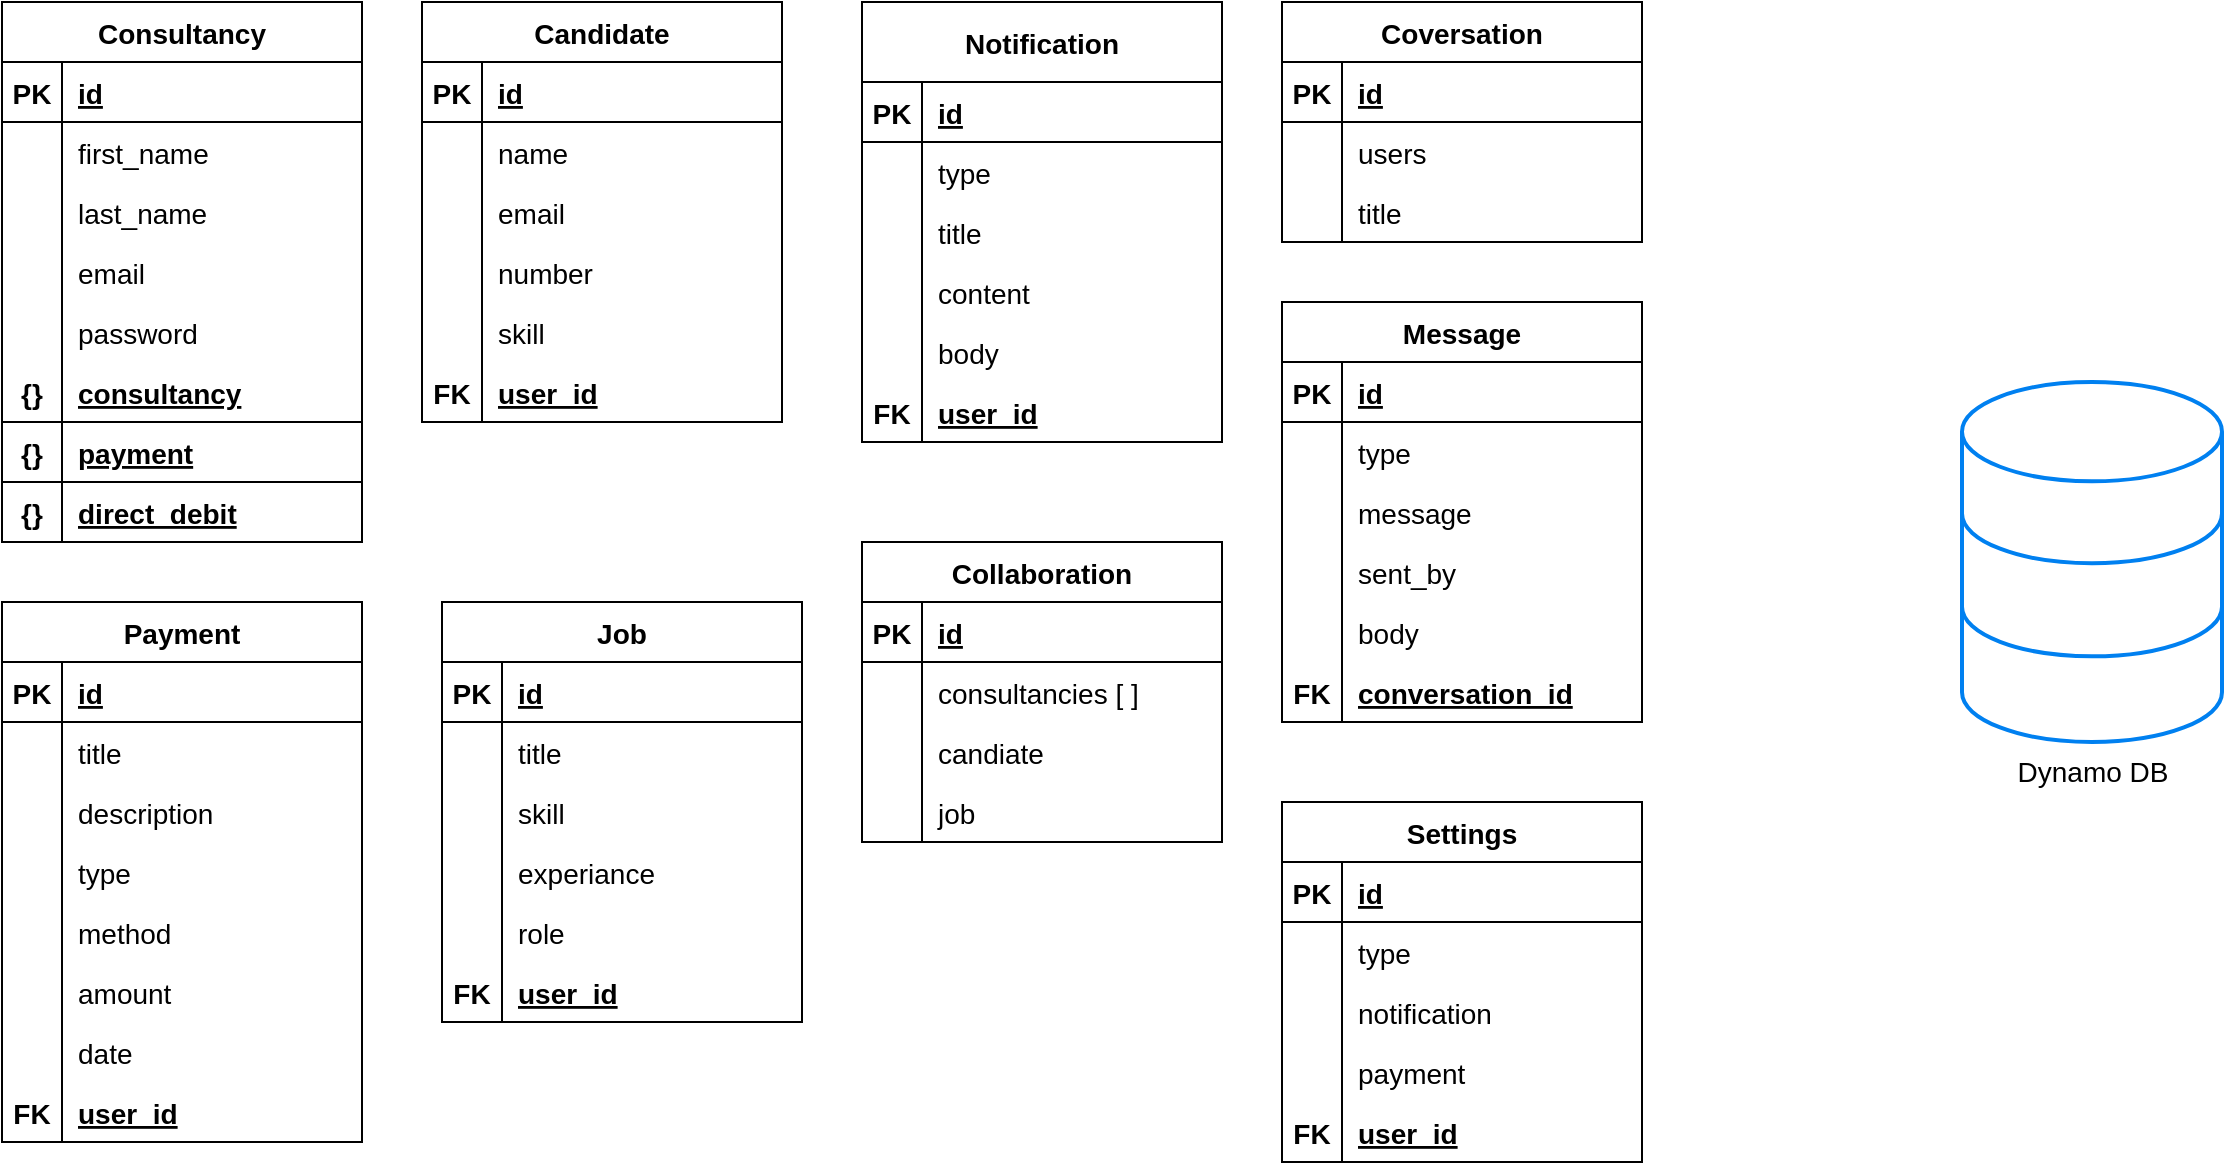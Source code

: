 <mxfile>
    <diagram id="juZi97c8AzQpADVh5e-6" name="Page-1">
        <mxGraphModel dx="1386" dy="654" grid="1" gridSize="10" guides="1" tooltips="1" connect="1" arrows="1" fold="1" page="1" pageScale="1" pageWidth="1200" pageHeight="1920" math="0" shadow="0">
            <root>
                <mxCell id="0"/>
                <mxCell id="1" parent="0"/>
                <mxCell id="ryU-99YC9Zd6muox5QEP-1" value="Consultancy" style="shape=table;startSize=30;container=1;collapsible=1;childLayout=tableLayout;fixedRows=1;rowLines=0;fontStyle=1;align=center;resizeLast=1;labelBackgroundColor=none;fontSize=14;" vertex="1" parent="1">
                    <mxGeometry x="20" y="40" width="180" height="270" as="geometry"/>
                </mxCell>
                <mxCell id="ryU-99YC9Zd6muox5QEP-2" value="" style="shape=tableRow;horizontal=0;startSize=0;swimlaneHead=0;swimlaneBody=0;fillColor=none;collapsible=0;dropTarget=0;points=[[0,0.5],[1,0.5]];portConstraint=eastwest;top=0;left=0;right=0;bottom=1;labelBackgroundColor=none;fontSize=14;" vertex="1" parent="ryU-99YC9Zd6muox5QEP-1">
                    <mxGeometry y="30" width="180" height="30" as="geometry"/>
                </mxCell>
                <mxCell id="ryU-99YC9Zd6muox5QEP-3" value="PK" style="shape=partialRectangle;connectable=0;fillColor=none;top=0;left=0;bottom=0;right=0;fontStyle=1;overflow=hidden;labelBackgroundColor=none;fontSize=14;" vertex="1" parent="ryU-99YC9Zd6muox5QEP-2">
                    <mxGeometry width="30" height="30" as="geometry">
                        <mxRectangle width="30" height="30" as="alternateBounds"/>
                    </mxGeometry>
                </mxCell>
                <mxCell id="ryU-99YC9Zd6muox5QEP-4" value="id" style="shape=partialRectangle;connectable=0;fillColor=none;top=0;left=0;bottom=0;right=0;align=left;spacingLeft=6;fontStyle=5;overflow=hidden;labelBackgroundColor=none;fontSize=14;" vertex="1" parent="ryU-99YC9Zd6muox5QEP-2">
                    <mxGeometry x="30" width="150" height="30" as="geometry">
                        <mxRectangle width="150" height="30" as="alternateBounds"/>
                    </mxGeometry>
                </mxCell>
                <mxCell id="ryU-99YC9Zd6muox5QEP-5" value="" style="shape=tableRow;horizontal=0;startSize=0;swimlaneHead=0;swimlaneBody=0;fillColor=none;collapsible=0;dropTarget=0;points=[[0,0.5],[1,0.5]];portConstraint=eastwest;top=0;left=0;right=0;bottom=0;labelBackgroundColor=none;fontSize=14;" vertex="1" parent="ryU-99YC9Zd6muox5QEP-1">
                    <mxGeometry y="60" width="180" height="30" as="geometry"/>
                </mxCell>
                <mxCell id="ryU-99YC9Zd6muox5QEP-6" value="" style="shape=partialRectangle;connectable=0;fillColor=none;top=0;left=0;bottom=0;right=0;editable=1;overflow=hidden;labelBackgroundColor=none;fontSize=14;" vertex="1" parent="ryU-99YC9Zd6muox5QEP-5">
                    <mxGeometry width="30" height="30" as="geometry">
                        <mxRectangle width="30" height="30" as="alternateBounds"/>
                    </mxGeometry>
                </mxCell>
                <mxCell id="ryU-99YC9Zd6muox5QEP-7" value="first_name" style="shape=partialRectangle;connectable=0;fillColor=none;top=0;left=0;bottom=0;right=0;align=left;spacingLeft=6;overflow=hidden;labelBackgroundColor=none;fontSize=14;" vertex="1" parent="ryU-99YC9Zd6muox5QEP-5">
                    <mxGeometry x="30" width="150" height="30" as="geometry">
                        <mxRectangle width="150" height="30" as="alternateBounds"/>
                    </mxGeometry>
                </mxCell>
                <mxCell id="ryU-99YC9Zd6muox5QEP-8" value="" style="shape=tableRow;horizontal=0;startSize=0;swimlaneHead=0;swimlaneBody=0;fillColor=none;collapsible=0;dropTarget=0;points=[[0,0.5],[1,0.5]];portConstraint=eastwest;top=0;left=0;right=0;bottom=0;labelBackgroundColor=none;fontSize=14;" vertex="1" parent="ryU-99YC9Zd6muox5QEP-1">
                    <mxGeometry y="90" width="180" height="30" as="geometry"/>
                </mxCell>
                <mxCell id="ryU-99YC9Zd6muox5QEP-9" value="" style="shape=partialRectangle;connectable=0;fillColor=none;top=0;left=0;bottom=0;right=0;editable=1;overflow=hidden;labelBackgroundColor=none;fontSize=14;" vertex="1" parent="ryU-99YC9Zd6muox5QEP-8">
                    <mxGeometry width="30" height="30" as="geometry">
                        <mxRectangle width="30" height="30" as="alternateBounds"/>
                    </mxGeometry>
                </mxCell>
                <mxCell id="ryU-99YC9Zd6muox5QEP-10" value="last_name" style="shape=partialRectangle;connectable=0;fillColor=none;top=0;left=0;bottom=0;right=0;align=left;spacingLeft=6;overflow=hidden;labelBackgroundColor=none;fontSize=14;" vertex="1" parent="ryU-99YC9Zd6muox5QEP-8">
                    <mxGeometry x="30" width="150" height="30" as="geometry">
                        <mxRectangle width="150" height="30" as="alternateBounds"/>
                    </mxGeometry>
                </mxCell>
                <mxCell id="ryU-99YC9Zd6muox5QEP-11" value="" style="shape=tableRow;horizontal=0;startSize=0;swimlaneHead=0;swimlaneBody=0;fillColor=none;collapsible=0;dropTarget=0;points=[[0,0.5],[1,0.5]];portConstraint=eastwest;top=0;left=0;right=0;bottom=0;labelBackgroundColor=none;fontSize=14;" vertex="1" parent="ryU-99YC9Zd6muox5QEP-1">
                    <mxGeometry y="120" width="180" height="30" as="geometry"/>
                </mxCell>
                <mxCell id="ryU-99YC9Zd6muox5QEP-12" value="" style="shape=partialRectangle;connectable=0;fillColor=none;top=0;left=0;bottom=0;right=0;editable=1;overflow=hidden;labelBackgroundColor=none;fontSize=14;" vertex="1" parent="ryU-99YC9Zd6muox5QEP-11">
                    <mxGeometry width="30" height="30" as="geometry">
                        <mxRectangle width="30" height="30" as="alternateBounds"/>
                    </mxGeometry>
                </mxCell>
                <mxCell id="ryU-99YC9Zd6muox5QEP-13" value="email" style="shape=partialRectangle;connectable=0;fillColor=none;top=0;left=0;bottom=0;right=0;align=left;spacingLeft=6;overflow=hidden;labelBackgroundColor=none;fontSize=14;" vertex="1" parent="ryU-99YC9Zd6muox5QEP-11">
                    <mxGeometry x="30" width="150" height="30" as="geometry">
                        <mxRectangle width="150" height="30" as="alternateBounds"/>
                    </mxGeometry>
                </mxCell>
                <mxCell id="ryU-99YC9Zd6muox5QEP-17" value="" style="shape=tableRow;horizontal=0;startSize=0;swimlaneHead=0;swimlaneBody=0;fillColor=none;collapsible=0;dropTarget=0;points=[[0,0.5],[1,0.5]];portConstraint=eastwest;top=0;left=0;right=0;bottom=0;labelBackgroundColor=none;fontSize=14;" vertex="1" parent="ryU-99YC9Zd6muox5QEP-1">
                    <mxGeometry y="150" width="180" height="30" as="geometry"/>
                </mxCell>
                <mxCell id="ryU-99YC9Zd6muox5QEP-18" value="" style="shape=partialRectangle;connectable=0;fillColor=none;top=0;left=0;bottom=0;right=0;editable=1;overflow=hidden;labelBackgroundColor=none;fontSize=14;" vertex="1" parent="ryU-99YC9Zd6muox5QEP-17">
                    <mxGeometry width="30" height="30" as="geometry">
                        <mxRectangle width="30" height="30" as="alternateBounds"/>
                    </mxGeometry>
                </mxCell>
                <mxCell id="ryU-99YC9Zd6muox5QEP-19" value="password" style="shape=partialRectangle;connectable=0;fillColor=none;top=0;left=0;bottom=0;right=0;align=left;spacingLeft=6;overflow=hidden;labelBackgroundColor=none;fontSize=14;" vertex="1" parent="ryU-99YC9Zd6muox5QEP-17">
                    <mxGeometry x="30" width="150" height="30" as="geometry">
                        <mxRectangle width="150" height="30" as="alternateBounds"/>
                    </mxGeometry>
                </mxCell>
                <mxCell id="ryU-99YC9Zd6muox5QEP-14" value="" style="shape=tableRow;horizontal=0;startSize=0;swimlaneHead=0;swimlaneBody=0;fillColor=none;collapsible=0;dropTarget=0;points=[[0,0.5],[1,0.5]];portConstraint=eastwest;top=0;left=0;right=0;bottom=1;labelBackgroundColor=none;fontSize=14;" vertex="1" parent="ryU-99YC9Zd6muox5QEP-1">
                    <mxGeometry y="180" width="180" height="30" as="geometry"/>
                </mxCell>
                <mxCell id="ryU-99YC9Zd6muox5QEP-15" value="{}" style="shape=partialRectangle;connectable=0;fillColor=none;top=0;left=0;bottom=0;right=0;fontStyle=1;overflow=hidden;labelBackgroundColor=none;fontSize=14;" vertex="1" parent="ryU-99YC9Zd6muox5QEP-14">
                    <mxGeometry width="30" height="30" as="geometry">
                        <mxRectangle width="30" height="30" as="alternateBounds"/>
                    </mxGeometry>
                </mxCell>
                <mxCell id="ryU-99YC9Zd6muox5QEP-16" value="consultancy" style="shape=partialRectangle;connectable=0;fillColor=none;top=0;left=0;bottom=0;right=0;align=left;spacingLeft=6;fontStyle=5;overflow=hidden;labelBackgroundColor=none;fontSize=14;" vertex="1" parent="ryU-99YC9Zd6muox5QEP-14">
                    <mxGeometry x="30" width="150" height="30" as="geometry">
                        <mxRectangle width="150" height="30" as="alternateBounds"/>
                    </mxGeometry>
                </mxCell>
                <mxCell id="ryU-99YC9Zd6muox5QEP-228" value="" style="shape=tableRow;horizontal=0;startSize=0;swimlaneHead=0;swimlaneBody=0;fillColor=none;collapsible=0;dropTarget=0;points=[[0,0.5],[1,0.5]];portConstraint=eastwest;top=0;left=0;right=0;bottom=1;labelBackgroundColor=none;fontSize=14;" vertex="1" parent="ryU-99YC9Zd6muox5QEP-1">
                    <mxGeometry y="210" width="180" height="30" as="geometry"/>
                </mxCell>
                <mxCell id="ryU-99YC9Zd6muox5QEP-229" value="{}" style="shape=partialRectangle;connectable=0;fillColor=none;top=0;left=0;bottom=0;right=0;fontStyle=1;overflow=hidden;labelBackgroundColor=none;fontSize=14;" vertex="1" parent="ryU-99YC9Zd6muox5QEP-228">
                    <mxGeometry width="30" height="30" as="geometry">
                        <mxRectangle width="30" height="30" as="alternateBounds"/>
                    </mxGeometry>
                </mxCell>
                <mxCell id="ryU-99YC9Zd6muox5QEP-230" value="payment" style="shape=partialRectangle;connectable=0;fillColor=none;top=0;left=0;bottom=0;right=0;align=left;spacingLeft=6;fontStyle=5;overflow=hidden;labelBackgroundColor=none;fontSize=14;" vertex="1" parent="ryU-99YC9Zd6muox5QEP-228">
                    <mxGeometry x="30" width="150" height="30" as="geometry">
                        <mxRectangle width="150" height="30" as="alternateBounds"/>
                    </mxGeometry>
                </mxCell>
                <mxCell id="ryU-99YC9Zd6muox5QEP-231" value="" style="shape=tableRow;horizontal=0;startSize=0;swimlaneHead=0;swimlaneBody=0;fillColor=none;collapsible=0;dropTarget=0;points=[[0,0.5],[1,0.5]];portConstraint=eastwest;top=0;left=0;right=0;bottom=1;labelBackgroundColor=none;fontSize=14;" vertex="1" parent="ryU-99YC9Zd6muox5QEP-1">
                    <mxGeometry y="240" width="180" height="30" as="geometry"/>
                </mxCell>
                <mxCell id="ryU-99YC9Zd6muox5QEP-232" value="{}" style="shape=partialRectangle;connectable=0;fillColor=none;top=0;left=0;bottom=0;right=0;fontStyle=1;overflow=hidden;labelBackgroundColor=none;fontSize=14;" vertex="1" parent="ryU-99YC9Zd6muox5QEP-231">
                    <mxGeometry width="30" height="30" as="geometry">
                        <mxRectangle width="30" height="30" as="alternateBounds"/>
                    </mxGeometry>
                </mxCell>
                <mxCell id="ryU-99YC9Zd6muox5QEP-233" value="direct_debit" style="shape=partialRectangle;connectable=0;fillColor=none;top=0;left=0;bottom=0;right=0;align=left;spacingLeft=6;fontStyle=5;overflow=hidden;labelBackgroundColor=none;fontSize=14;" vertex="1" parent="ryU-99YC9Zd6muox5QEP-231">
                    <mxGeometry x="30" width="150" height="30" as="geometry">
                        <mxRectangle width="150" height="30" as="alternateBounds"/>
                    </mxGeometry>
                </mxCell>
                <mxCell id="ryU-99YC9Zd6muox5QEP-20" value="Candidate" style="shape=table;startSize=30;container=1;collapsible=1;childLayout=tableLayout;fixedRows=1;rowLines=0;fontStyle=1;align=center;resizeLast=1;labelBackgroundColor=none;fontSize=14;" vertex="1" parent="1">
                    <mxGeometry x="230" y="40" width="180" height="210" as="geometry"/>
                </mxCell>
                <mxCell id="ryU-99YC9Zd6muox5QEP-21" value="" style="shape=tableRow;horizontal=0;startSize=0;swimlaneHead=0;swimlaneBody=0;fillColor=none;collapsible=0;dropTarget=0;points=[[0,0.5],[1,0.5]];portConstraint=eastwest;top=0;left=0;right=0;bottom=1;labelBackgroundColor=none;fontSize=14;" vertex="1" parent="ryU-99YC9Zd6muox5QEP-20">
                    <mxGeometry y="30" width="180" height="30" as="geometry"/>
                </mxCell>
                <mxCell id="ryU-99YC9Zd6muox5QEP-22" value="PK" style="shape=partialRectangle;connectable=0;fillColor=none;top=0;left=0;bottom=0;right=0;fontStyle=1;overflow=hidden;labelBackgroundColor=none;fontSize=14;" vertex="1" parent="ryU-99YC9Zd6muox5QEP-21">
                    <mxGeometry width="30" height="30" as="geometry">
                        <mxRectangle width="30" height="30" as="alternateBounds"/>
                    </mxGeometry>
                </mxCell>
                <mxCell id="ryU-99YC9Zd6muox5QEP-23" value="id" style="shape=partialRectangle;connectable=0;fillColor=none;top=0;left=0;bottom=0;right=0;align=left;spacingLeft=6;fontStyle=5;overflow=hidden;labelBackgroundColor=none;fontSize=14;" vertex="1" parent="ryU-99YC9Zd6muox5QEP-21">
                    <mxGeometry x="30" width="150" height="30" as="geometry">
                        <mxRectangle width="150" height="30" as="alternateBounds"/>
                    </mxGeometry>
                </mxCell>
                <mxCell id="ryU-99YC9Zd6muox5QEP-24" value="" style="shape=tableRow;horizontal=0;startSize=0;swimlaneHead=0;swimlaneBody=0;fillColor=none;collapsible=0;dropTarget=0;points=[[0,0.5],[1,0.5]];portConstraint=eastwest;top=0;left=0;right=0;bottom=0;labelBackgroundColor=none;fontSize=14;" vertex="1" parent="ryU-99YC9Zd6muox5QEP-20">
                    <mxGeometry y="60" width="180" height="30" as="geometry"/>
                </mxCell>
                <mxCell id="ryU-99YC9Zd6muox5QEP-25" value="" style="shape=partialRectangle;connectable=0;fillColor=none;top=0;left=0;bottom=0;right=0;editable=1;overflow=hidden;labelBackgroundColor=none;fontSize=14;" vertex="1" parent="ryU-99YC9Zd6muox5QEP-24">
                    <mxGeometry width="30" height="30" as="geometry">
                        <mxRectangle width="30" height="30" as="alternateBounds"/>
                    </mxGeometry>
                </mxCell>
                <mxCell id="ryU-99YC9Zd6muox5QEP-26" value="name" style="shape=partialRectangle;connectable=0;fillColor=none;top=0;left=0;bottom=0;right=0;align=left;spacingLeft=6;overflow=hidden;labelBackgroundColor=none;fontSize=14;" vertex="1" parent="ryU-99YC9Zd6muox5QEP-24">
                    <mxGeometry x="30" width="150" height="30" as="geometry">
                        <mxRectangle width="150" height="30" as="alternateBounds"/>
                    </mxGeometry>
                </mxCell>
                <mxCell id="ryU-99YC9Zd6muox5QEP-27" value="" style="shape=tableRow;horizontal=0;startSize=0;swimlaneHead=0;swimlaneBody=0;fillColor=none;collapsible=0;dropTarget=0;points=[[0,0.5],[1,0.5]];portConstraint=eastwest;top=0;left=0;right=0;bottom=0;labelBackgroundColor=none;fontSize=14;" vertex="1" parent="ryU-99YC9Zd6muox5QEP-20">
                    <mxGeometry y="90" width="180" height="30" as="geometry"/>
                </mxCell>
                <mxCell id="ryU-99YC9Zd6muox5QEP-28" value="" style="shape=partialRectangle;connectable=0;fillColor=none;top=0;left=0;bottom=0;right=0;editable=1;overflow=hidden;labelBackgroundColor=none;fontSize=14;" vertex="1" parent="ryU-99YC9Zd6muox5QEP-27">
                    <mxGeometry width="30" height="30" as="geometry">
                        <mxRectangle width="30" height="30" as="alternateBounds"/>
                    </mxGeometry>
                </mxCell>
                <mxCell id="ryU-99YC9Zd6muox5QEP-29" value="email" style="shape=partialRectangle;connectable=0;fillColor=none;top=0;left=0;bottom=0;right=0;align=left;spacingLeft=6;overflow=hidden;labelBackgroundColor=none;fontSize=14;" vertex="1" parent="ryU-99YC9Zd6muox5QEP-27">
                    <mxGeometry x="30" width="150" height="30" as="geometry">
                        <mxRectangle width="150" height="30" as="alternateBounds"/>
                    </mxGeometry>
                </mxCell>
                <mxCell id="ryU-99YC9Zd6muox5QEP-30" value="" style="shape=tableRow;horizontal=0;startSize=0;swimlaneHead=0;swimlaneBody=0;fillColor=none;collapsible=0;dropTarget=0;points=[[0,0.5],[1,0.5]];portConstraint=eastwest;top=0;left=0;right=0;bottom=0;labelBackgroundColor=none;fontSize=14;" vertex="1" parent="ryU-99YC9Zd6muox5QEP-20">
                    <mxGeometry y="120" width="180" height="30" as="geometry"/>
                </mxCell>
                <mxCell id="ryU-99YC9Zd6muox5QEP-31" value="" style="shape=partialRectangle;connectable=0;fillColor=none;top=0;left=0;bottom=0;right=0;editable=1;overflow=hidden;labelBackgroundColor=none;fontSize=14;" vertex="1" parent="ryU-99YC9Zd6muox5QEP-30">
                    <mxGeometry width="30" height="30" as="geometry">
                        <mxRectangle width="30" height="30" as="alternateBounds"/>
                    </mxGeometry>
                </mxCell>
                <mxCell id="ryU-99YC9Zd6muox5QEP-32" value="number" style="shape=partialRectangle;connectable=0;fillColor=none;top=0;left=0;bottom=0;right=0;align=left;spacingLeft=6;overflow=hidden;labelBackgroundColor=none;fontSize=14;" vertex="1" parent="ryU-99YC9Zd6muox5QEP-30">
                    <mxGeometry x="30" width="150" height="30" as="geometry">
                        <mxRectangle width="150" height="30" as="alternateBounds"/>
                    </mxGeometry>
                </mxCell>
                <mxCell id="ryU-99YC9Zd6muox5QEP-33" value="" style="shape=tableRow;horizontal=0;startSize=0;swimlaneHead=0;swimlaneBody=0;fillColor=none;collapsible=0;dropTarget=0;points=[[0,0.5],[1,0.5]];portConstraint=eastwest;top=0;left=0;right=0;bottom=0;labelBackgroundColor=none;fontSize=14;" vertex="1" parent="ryU-99YC9Zd6muox5QEP-20">
                    <mxGeometry y="150" width="180" height="30" as="geometry"/>
                </mxCell>
                <mxCell id="ryU-99YC9Zd6muox5QEP-34" value="" style="shape=partialRectangle;connectable=0;fillColor=none;top=0;left=0;bottom=0;right=0;editable=1;overflow=hidden;labelBackgroundColor=none;fontSize=14;" vertex="1" parent="ryU-99YC9Zd6muox5QEP-33">
                    <mxGeometry width="30" height="30" as="geometry">
                        <mxRectangle width="30" height="30" as="alternateBounds"/>
                    </mxGeometry>
                </mxCell>
                <mxCell id="ryU-99YC9Zd6muox5QEP-35" value="skill" style="shape=partialRectangle;connectable=0;fillColor=none;top=0;left=0;bottom=0;right=0;align=left;spacingLeft=6;overflow=hidden;labelBackgroundColor=none;fontSize=14;" vertex="1" parent="ryU-99YC9Zd6muox5QEP-33">
                    <mxGeometry x="30" width="150" height="30" as="geometry">
                        <mxRectangle width="150" height="30" as="alternateBounds"/>
                    </mxGeometry>
                </mxCell>
                <mxCell id="ryU-99YC9Zd6muox5QEP-96" value="" style="shape=tableRow;horizontal=0;startSize=0;swimlaneHead=0;swimlaneBody=0;fillColor=none;collapsible=0;dropTarget=0;points=[[0,0.5],[1,0.5]];portConstraint=eastwest;top=0;left=0;right=0;bottom=1;labelBackgroundColor=none;fontSize=14;" vertex="1" parent="ryU-99YC9Zd6muox5QEP-20">
                    <mxGeometry y="180" width="180" height="30" as="geometry"/>
                </mxCell>
                <mxCell id="ryU-99YC9Zd6muox5QEP-97" value="FK" style="shape=partialRectangle;connectable=0;fillColor=none;top=0;left=0;bottom=0;right=0;fontStyle=1;overflow=hidden;labelBackgroundColor=none;fontSize=14;" vertex="1" parent="ryU-99YC9Zd6muox5QEP-96">
                    <mxGeometry width="30" height="30" as="geometry">
                        <mxRectangle width="30" height="30" as="alternateBounds"/>
                    </mxGeometry>
                </mxCell>
                <mxCell id="ryU-99YC9Zd6muox5QEP-98" value="user_id" style="shape=partialRectangle;connectable=0;fillColor=none;top=0;left=0;bottom=0;right=0;align=left;spacingLeft=6;fontStyle=5;overflow=hidden;labelBackgroundColor=none;fontSize=14;" vertex="1" parent="ryU-99YC9Zd6muox5QEP-96">
                    <mxGeometry x="30" width="150" height="30" as="geometry">
                        <mxRectangle width="150" height="30" as="alternateBounds"/>
                    </mxGeometry>
                </mxCell>
                <mxCell id="ryU-99YC9Zd6muox5QEP-99" value="Job" style="shape=table;startSize=30;container=1;collapsible=1;childLayout=tableLayout;fixedRows=1;rowLines=0;fontStyle=1;align=center;resizeLast=1;labelBackgroundColor=none;fontSize=14;" vertex="1" parent="1">
                    <mxGeometry x="240" y="340" width="180" height="210" as="geometry"/>
                </mxCell>
                <mxCell id="ryU-99YC9Zd6muox5QEP-100" value="" style="shape=tableRow;horizontal=0;startSize=0;swimlaneHead=0;swimlaneBody=0;fillColor=none;collapsible=0;dropTarget=0;points=[[0,0.5],[1,0.5]];portConstraint=eastwest;top=0;left=0;right=0;bottom=1;labelBackgroundColor=none;fontSize=14;" vertex="1" parent="ryU-99YC9Zd6muox5QEP-99">
                    <mxGeometry y="30" width="180" height="30" as="geometry"/>
                </mxCell>
                <mxCell id="ryU-99YC9Zd6muox5QEP-101" value="PK" style="shape=partialRectangle;connectable=0;fillColor=none;top=0;left=0;bottom=0;right=0;fontStyle=1;overflow=hidden;labelBackgroundColor=none;fontSize=14;" vertex="1" parent="ryU-99YC9Zd6muox5QEP-100">
                    <mxGeometry width="30" height="30" as="geometry">
                        <mxRectangle width="30" height="30" as="alternateBounds"/>
                    </mxGeometry>
                </mxCell>
                <mxCell id="ryU-99YC9Zd6muox5QEP-102" value="id" style="shape=partialRectangle;connectable=0;fillColor=none;top=0;left=0;bottom=0;right=0;align=left;spacingLeft=6;fontStyle=5;overflow=hidden;labelBackgroundColor=none;fontSize=14;" vertex="1" parent="ryU-99YC9Zd6muox5QEP-100">
                    <mxGeometry x="30" width="150" height="30" as="geometry">
                        <mxRectangle width="150" height="30" as="alternateBounds"/>
                    </mxGeometry>
                </mxCell>
                <mxCell id="ryU-99YC9Zd6muox5QEP-103" value="" style="shape=tableRow;horizontal=0;startSize=0;swimlaneHead=0;swimlaneBody=0;fillColor=none;collapsible=0;dropTarget=0;points=[[0,0.5],[1,0.5]];portConstraint=eastwest;top=0;left=0;right=0;bottom=0;labelBackgroundColor=none;fontSize=14;" vertex="1" parent="ryU-99YC9Zd6muox5QEP-99">
                    <mxGeometry y="60" width="180" height="30" as="geometry"/>
                </mxCell>
                <mxCell id="ryU-99YC9Zd6muox5QEP-104" value="" style="shape=partialRectangle;connectable=0;fillColor=none;top=0;left=0;bottom=0;right=0;editable=1;overflow=hidden;labelBackgroundColor=none;fontSize=14;" vertex="1" parent="ryU-99YC9Zd6muox5QEP-103">
                    <mxGeometry width="30" height="30" as="geometry">
                        <mxRectangle width="30" height="30" as="alternateBounds"/>
                    </mxGeometry>
                </mxCell>
                <mxCell id="ryU-99YC9Zd6muox5QEP-105" value="title" style="shape=partialRectangle;connectable=0;fillColor=none;top=0;left=0;bottom=0;right=0;align=left;spacingLeft=6;overflow=hidden;labelBackgroundColor=none;fontSize=14;" vertex="1" parent="ryU-99YC9Zd6muox5QEP-103">
                    <mxGeometry x="30" width="150" height="30" as="geometry">
                        <mxRectangle width="150" height="30" as="alternateBounds"/>
                    </mxGeometry>
                </mxCell>
                <mxCell id="ryU-99YC9Zd6muox5QEP-106" value="" style="shape=tableRow;horizontal=0;startSize=0;swimlaneHead=0;swimlaneBody=0;fillColor=none;collapsible=0;dropTarget=0;points=[[0,0.5],[1,0.5]];portConstraint=eastwest;top=0;left=0;right=0;bottom=0;labelBackgroundColor=none;fontSize=14;" vertex="1" parent="ryU-99YC9Zd6muox5QEP-99">
                    <mxGeometry y="90" width="180" height="30" as="geometry"/>
                </mxCell>
                <mxCell id="ryU-99YC9Zd6muox5QEP-107" value="" style="shape=partialRectangle;connectable=0;fillColor=none;top=0;left=0;bottom=0;right=0;editable=1;overflow=hidden;labelBackgroundColor=none;fontSize=14;" vertex="1" parent="ryU-99YC9Zd6muox5QEP-106">
                    <mxGeometry width="30" height="30" as="geometry">
                        <mxRectangle width="30" height="30" as="alternateBounds"/>
                    </mxGeometry>
                </mxCell>
                <mxCell id="ryU-99YC9Zd6muox5QEP-108" value="skill" style="shape=partialRectangle;connectable=0;fillColor=none;top=0;left=0;bottom=0;right=0;align=left;spacingLeft=6;overflow=hidden;labelBackgroundColor=none;fontSize=14;" vertex="1" parent="ryU-99YC9Zd6muox5QEP-106">
                    <mxGeometry x="30" width="150" height="30" as="geometry">
                        <mxRectangle width="150" height="30" as="alternateBounds"/>
                    </mxGeometry>
                </mxCell>
                <mxCell id="ryU-99YC9Zd6muox5QEP-109" value="" style="shape=tableRow;horizontal=0;startSize=0;swimlaneHead=0;swimlaneBody=0;fillColor=none;collapsible=0;dropTarget=0;points=[[0,0.5],[1,0.5]];portConstraint=eastwest;top=0;left=0;right=0;bottom=0;labelBackgroundColor=none;fontSize=14;" vertex="1" parent="ryU-99YC9Zd6muox5QEP-99">
                    <mxGeometry y="120" width="180" height="30" as="geometry"/>
                </mxCell>
                <mxCell id="ryU-99YC9Zd6muox5QEP-110" value="" style="shape=partialRectangle;connectable=0;fillColor=none;top=0;left=0;bottom=0;right=0;editable=1;overflow=hidden;labelBackgroundColor=none;fontSize=14;" vertex="1" parent="ryU-99YC9Zd6muox5QEP-109">
                    <mxGeometry width="30" height="30" as="geometry">
                        <mxRectangle width="30" height="30" as="alternateBounds"/>
                    </mxGeometry>
                </mxCell>
                <mxCell id="ryU-99YC9Zd6muox5QEP-111" value="experiance" style="shape=partialRectangle;connectable=0;fillColor=none;top=0;left=0;bottom=0;right=0;align=left;spacingLeft=6;overflow=hidden;labelBackgroundColor=none;fontSize=14;" vertex="1" parent="ryU-99YC9Zd6muox5QEP-109">
                    <mxGeometry x="30" width="150" height="30" as="geometry">
                        <mxRectangle width="150" height="30" as="alternateBounds"/>
                    </mxGeometry>
                </mxCell>
                <mxCell id="ryU-99YC9Zd6muox5QEP-112" value="" style="shape=tableRow;horizontal=0;startSize=0;swimlaneHead=0;swimlaneBody=0;fillColor=none;collapsible=0;dropTarget=0;points=[[0,0.5],[1,0.5]];portConstraint=eastwest;top=0;left=0;right=0;bottom=0;labelBackgroundColor=none;fontSize=14;" vertex="1" parent="ryU-99YC9Zd6muox5QEP-99">
                    <mxGeometry y="150" width="180" height="30" as="geometry"/>
                </mxCell>
                <mxCell id="ryU-99YC9Zd6muox5QEP-113" value="" style="shape=partialRectangle;connectable=0;fillColor=none;top=0;left=0;bottom=0;right=0;editable=1;overflow=hidden;labelBackgroundColor=none;fontSize=14;" vertex="1" parent="ryU-99YC9Zd6muox5QEP-112">
                    <mxGeometry width="30" height="30" as="geometry">
                        <mxRectangle width="30" height="30" as="alternateBounds"/>
                    </mxGeometry>
                </mxCell>
                <mxCell id="ryU-99YC9Zd6muox5QEP-114" value="role" style="shape=partialRectangle;connectable=0;fillColor=none;top=0;left=0;bottom=0;right=0;align=left;spacingLeft=6;overflow=hidden;labelBackgroundColor=none;fontSize=14;" vertex="1" parent="ryU-99YC9Zd6muox5QEP-112">
                    <mxGeometry x="30" width="150" height="30" as="geometry">
                        <mxRectangle width="150" height="30" as="alternateBounds"/>
                    </mxGeometry>
                </mxCell>
                <mxCell id="ryU-99YC9Zd6muox5QEP-115" value="" style="shape=tableRow;horizontal=0;startSize=0;swimlaneHead=0;swimlaneBody=0;fillColor=none;collapsible=0;dropTarget=0;points=[[0,0.5],[1,0.5]];portConstraint=eastwest;top=0;left=0;right=0;bottom=1;labelBackgroundColor=none;fontSize=14;" vertex="1" parent="ryU-99YC9Zd6muox5QEP-99">
                    <mxGeometry y="180" width="180" height="30" as="geometry"/>
                </mxCell>
                <mxCell id="ryU-99YC9Zd6muox5QEP-116" value="FK" style="shape=partialRectangle;connectable=0;fillColor=none;top=0;left=0;bottom=0;right=0;fontStyle=1;overflow=hidden;labelBackgroundColor=none;fontSize=14;" vertex="1" parent="ryU-99YC9Zd6muox5QEP-115">
                    <mxGeometry width="30" height="30" as="geometry">
                        <mxRectangle width="30" height="30" as="alternateBounds"/>
                    </mxGeometry>
                </mxCell>
                <mxCell id="ryU-99YC9Zd6muox5QEP-117" value="user_id" style="shape=partialRectangle;connectable=0;fillColor=none;top=0;left=0;bottom=0;right=0;align=left;spacingLeft=6;fontStyle=5;overflow=hidden;labelBackgroundColor=none;fontSize=14;" vertex="1" parent="ryU-99YC9Zd6muox5QEP-115">
                    <mxGeometry x="30" width="150" height="30" as="geometry">
                        <mxRectangle width="150" height="30" as="alternateBounds"/>
                    </mxGeometry>
                </mxCell>
                <mxCell id="ryU-99YC9Zd6muox5QEP-118" value="Message" style="shape=table;startSize=30;container=1;collapsible=1;childLayout=tableLayout;fixedRows=1;rowLines=0;fontStyle=1;align=center;resizeLast=1;labelBackgroundColor=none;fontSize=14;" vertex="1" parent="1">
                    <mxGeometry x="660" y="190" width="180" height="210" as="geometry"/>
                </mxCell>
                <mxCell id="ryU-99YC9Zd6muox5QEP-119" value="" style="shape=tableRow;horizontal=0;startSize=0;swimlaneHead=0;swimlaneBody=0;fillColor=none;collapsible=0;dropTarget=0;points=[[0,0.5],[1,0.5]];portConstraint=eastwest;top=0;left=0;right=0;bottom=1;labelBackgroundColor=none;fontSize=14;" vertex="1" parent="ryU-99YC9Zd6muox5QEP-118">
                    <mxGeometry y="30" width="180" height="30" as="geometry"/>
                </mxCell>
                <mxCell id="ryU-99YC9Zd6muox5QEP-120" value="PK" style="shape=partialRectangle;connectable=0;fillColor=none;top=0;left=0;bottom=0;right=0;fontStyle=1;overflow=hidden;labelBackgroundColor=none;fontSize=14;" vertex="1" parent="ryU-99YC9Zd6muox5QEP-119">
                    <mxGeometry width="30" height="30" as="geometry">
                        <mxRectangle width="30" height="30" as="alternateBounds"/>
                    </mxGeometry>
                </mxCell>
                <mxCell id="ryU-99YC9Zd6muox5QEP-121" value="id" style="shape=partialRectangle;connectable=0;fillColor=none;top=0;left=0;bottom=0;right=0;align=left;spacingLeft=6;fontStyle=5;overflow=hidden;labelBackgroundColor=none;fontSize=14;" vertex="1" parent="ryU-99YC9Zd6muox5QEP-119">
                    <mxGeometry x="30" width="150" height="30" as="geometry">
                        <mxRectangle width="150" height="30" as="alternateBounds"/>
                    </mxGeometry>
                </mxCell>
                <mxCell id="ryU-99YC9Zd6muox5QEP-122" value="" style="shape=tableRow;horizontal=0;startSize=0;swimlaneHead=0;swimlaneBody=0;fillColor=none;collapsible=0;dropTarget=0;points=[[0,0.5],[1,0.5]];portConstraint=eastwest;top=0;left=0;right=0;bottom=0;labelBackgroundColor=none;fontSize=14;" vertex="1" parent="ryU-99YC9Zd6muox5QEP-118">
                    <mxGeometry y="60" width="180" height="30" as="geometry"/>
                </mxCell>
                <mxCell id="ryU-99YC9Zd6muox5QEP-123" value="" style="shape=partialRectangle;connectable=0;fillColor=none;top=0;left=0;bottom=0;right=0;editable=1;overflow=hidden;labelBackgroundColor=none;fontSize=14;" vertex="1" parent="ryU-99YC9Zd6muox5QEP-122">
                    <mxGeometry width="30" height="30" as="geometry">
                        <mxRectangle width="30" height="30" as="alternateBounds"/>
                    </mxGeometry>
                </mxCell>
                <mxCell id="ryU-99YC9Zd6muox5QEP-124" value="type" style="shape=partialRectangle;connectable=0;fillColor=none;top=0;left=0;bottom=0;right=0;align=left;spacingLeft=6;overflow=hidden;labelBackgroundColor=none;fontSize=14;" vertex="1" parent="ryU-99YC9Zd6muox5QEP-122">
                    <mxGeometry x="30" width="150" height="30" as="geometry">
                        <mxRectangle width="150" height="30" as="alternateBounds"/>
                    </mxGeometry>
                </mxCell>
                <mxCell id="ryU-99YC9Zd6muox5QEP-125" value="" style="shape=tableRow;horizontal=0;startSize=0;swimlaneHead=0;swimlaneBody=0;fillColor=none;collapsible=0;dropTarget=0;points=[[0,0.5],[1,0.5]];portConstraint=eastwest;top=0;left=0;right=0;bottom=0;labelBackgroundColor=none;fontSize=14;" vertex="1" parent="ryU-99YC9Zd6muox5QEP-118">
                    <mxGeometry y="90" width="180" height="30" as="geometry"/>
                </mxCell>
                <mxCell id="ryU-99YC9Zd6muox5QEP-126" value="" style="shape=partialRectangle;connectable=0;fillColor=none;top=0;left=0;bottom=0;right=0;editable=1;overflow=hidden;labelBackgroundColor=none;fontSize=14;" vertex="1" parent="ryU-99YC9Zd6muox5QEP-125">
                    <mxGeometry width="30" height="30" as="geometry">
                        <mxRectangle width="30" height="30" as="alternateBounds"/>
                    </mxGeometry>
                </mxCell>
                <mxCell id="ryU-99YC9Zd6muox5QEP-127" value="message" style="shape=partialRectangle;connectable=0;fillColor=none;top=0;left=0;bottom=0;right=0;align=left;spacingLeft=6;overflow=hidden;labelBackgroundColor=none;fontSize=14;" vertex="1" parent="ryU-99YC9Zd6muox5QEP-125">
                    <mxGeometry x="30" width="150" height="30" as="geometry">
                        <mxRectangle width="150" height="30" as="alternateBounds"/>
                    </mxGeometry>
                </mxCell>
                <mxCell id="ryU-99YC9Zd6muox5QEP-175" value="" style="shape=tableRow;horizontal=0;startSize=0;swimlaneHead=0;swimlaneBody=0;fillColor=none;collapsible=0;dropTarget=0;points=[[0,0.5],[1,0.5]];portConstraint=eastwest;top=0;left=0;right=0;bottom=0;labelBackgroundColor=none;fontSize=14;" vertex="1" parent="ryU-99YC9Zd6muox5QEP-118">
                    <mxGeometry y="120" width="180" height="30" as="geometry"/>
                </mxCell>
                <mxCell id="ryU-99YC9Zd6muox5QEP-176" value="" style="shape=partialRectangle;connectable=0;fillColor=none;top=0;left=0;bottom=0;right=0;editable=1;overflow=hidden;labelBackgroundColor=none;fontSize=14;" vertex="1" parent="ryU-99YC9Zd6muox5QEP-175">
                    <mxGeometry width="30" height="30" as="geometry">
                        <mxRectangle width="30" height="30" as="alternateBounds"/>
                    </mxGeometry>
                </mxCell>
                <mxCell id="ryU-99YC9Zd6muox5QEP-177" value="sent_by" style="shape=partialRectangle;connectable=0;fillColor=none;top=0;left=0;bottom=0;right=0;align=left;spacingLeft=6;overflow=hidden;labelBackgroundColor=none;fontSize=14;" vertex="1" parent="ryU-99YC9Zd6muox5QEP-175">
                    <mxGeometry x="30" width="150" height="30" as="geometry">
                        <mxRectangle width="150" height="30" as="alternateBounds"/>
                    </mxGeometry>
                </mxCell>
                <mxCell id="ryU-99YC9Zd6muox5QEP-131" value="" style="shape=tableRow;horizontal=0;startSize=0;swimlaneHead=0;swimlaneBody=0;fillColor=none;collapsible=0;dropTarget=0;points=[[0,0.5],[1,0.5]];portConstraint=eastwest;top=0;left=0;right=0;bottom=0;labelBackgroundColor=none;fontSize=14;" vertex="1" parent="ryU-99YC9Zd6muox5QEP-118">
                    <mxGeometry y="150" width="180" height="30" as="geometry"/>
                </mxCell>
                <mxCell id="ryU-99YC9Zd6muox5QEP-132" value="" style="shape=partialRectangle;connectable=0;fillColor=none;top=0;left=0;bottom=0;right=0;editable=1;overflow=hidden;labelBackgroundColor=none;fontSize=14;" vertex="1" parent="ryU-99YC9Zd6muox5QEP-131">
                    <mxGeometry width="30" height="30" as="geometry">
                        <mxRectangle width="30" height="30" as="alternateBounds"/>
                    </mxGeometry>
                </mxCell>
                <mxCell id="ryU-99YC9Zd6muox5QEP-133" value="body" style="shape=partialRectangle;connectable=0;fillColor=none;top=0;left=0;bottom=0;right=0;align=left;spacingLeft=6;overflow=hidden;labelBackgroundColor=none;fontSize=14;" vertex="1" parent="ryU-99YC9Zd6muox5QEP-131">
                    <mxGeometry x="30" width="150" height="30" as="geometry">
                        <mxRectangle width="150" height="30" as="alternateBounds"/>
                    </mxGeometry>
                </mxCell>
                <mxCell id="ryU-99YC9Zd6muox5QEP-134" value="" style="shape=tableRow;horizontal=0;startSize=0;swimlaneHead=0;swimlaneBody=0;fillColor=none;collapsible=0;dropTarget=0;points=[[0,0.5],[1,0.5]];portConstraint=eastwest;top=0;left=0;right=0;bottom=1;labelBackgroundColor=none;fontSize=14;" vertex="1" parent="ryU-99YC9Zd6muox5QEP-118">
                    <mxGeometry y="180" width="180" height="30" as="geometry"/>
                </mxCell>
                <mxCell id="ryU-99YC9Zd6muox5QEP-135" value="FK" style="shape=partialRectangle;connectable=0;fillColor=none;top=0;left=0;bottom=0;right=0;fontStyle=1;overflow=hidden;labelBackgroundColor=none;fontSize=14;" vertex="1" parent="ryU-99YC9Zd6muox5QEP-134">
                    <mxGeometry width="30" height="30" as="geometry">
                        <mxRectangle width="30" height="30" as="alternateBounds"/>
                    </mxGeometry>
                </mxCell>
                <mxCell id="ryU-99YC9Zd6muox5QEP-136" value="conversation_id" style="shape=partialRectangle;connectable=0;fillColor=none;top=0;left=0;bottom=0;right=0;align=left;spacingLeft=6;fontStyle=5;overflow=hidden;labelBackgroundColor=none;fontSize=14;" vertex="1" parent="ryU-99YC9Zd6muox5QEP-134">
                    <mxGeometry x="30" width="150" height="30" as="geometry">
                        <mxRectangle width="150" height="30" as="alternateBounds"/>
                    </mxGeometry>
                </mxCell>
                <mxCell id="ryU-99YC9Zd6muox5QEP-137" value="Notification" style="shape=table;startSize=40;container=1;collapsible=1;childLayout=tableLayout;fixedRows=1;rowLines=0;fontStyle=1;align=center;resizeLast=1;labelBackgroundColor=none;fontSize=14;" vertex="1" parent="1">
                    <mxGeometry x="450" y="40" width="180" height="220" as="geometry"/>
                </mxCell>
                <mxCell id="ryU-99YC9Zd6muox5QEP-138" value="" style="shape=tableRow;horizontal=0;startSize=0;swimlaneHead=0;swimlaneBody=0;fillColor=none;collapsible=0;dropTarget=0;points=[[0,0.5],[1,0.5]];portConstraint=eastwest;top=0;left=0;right=0;bottom=1;labelBackgroundColor=none;fontSize=14;" vertex="1" parent="ryU-99YC9Zd6muox5QEP-137">
                    <mxGeometry y="40" width="180" height="30" as="geometry"/>
                </mxCell>
                <mxCell id="ryU-99YC9Zd6muox5QEP-139" value="PK" style="shape=partialRectangle;connectable=0;fillColor=none;top=0;left=0;bottom=0;right=0;fontStyle=1;overflow=hidden;labelBackgroundColor=none;fontSize=14;" vertex="1" parent="ryU-99YC9Zd6muox5QEP-138">
                    <mxGeometry width="30" height="30" as="geometry">
                        <mxRectangle width="30" height="30" as="alternateBounds"/>
                    </mxGeometry>
                </mxCell>
                <mxCell id="ryU-99YC9Zd6muox5QEP-140" value="id" style="shape=partialRectangle;connectable=0;fillColor=none;top=0;left=0;bottom=0;right=0;align=left;spacingLeft=6;fontStyle=5;overflow=hidden;labelBackgroundColor=none;fontSize=14;" vertex="1" parent="ryU-99YC9Zd6muox5QEP-138">
                    <mxGeometry x="30" width="150" height="30" as="geometry">
                        <mxRectangle width="150" height="30" as="alternateBounds"/>
                    </mxGeometry>
                </mxCell>
                <mxCell id="ryU-99YC9Zd6muox5QEP-141" value="" style="shape=tableRow;horizontal=0;startSize=0;swimlaneHead=0;swimlaneBody=0;fillColor=none;collapsible=0;dropTarget=0;points=[[0,0.5],[1,0.5]];portConstraint=eastwest;top=0;left=0;right=0;bottom=0;labelBackgroundColor=none;fontSize=14;" vertex="1" parent="ryU-99YC9Zd6muox5QEP-137">
                    <mxGeometry y="70" width="180" height="30" as="geometry"/>
                </mxCell>
                <mxCell id="ryU-99YC9Zd6muox5QEP-142" value="" style="shape=partialRectangle;connectable=0;fillColor=none;top=0;left=0;bottom=0;right=0;editable=1;overflow=hidden;labelBackgroundColor=none;fontSize=14;" vertex="1" parent="ryU-99YC9Zd6muox5QEP-141">
                    <mxGeometry width="30" height="30" as="geometry">
                        <mxRectangle width="30" height="30" as="alternateBounds"/>
                    </mxGeometry>
                </mxCell>
                <mxCell id="ryU-99YC9Zd6muox5QEP-143" value="type" style="shape=partialRectangle;connectable=0;fillColor=none;top=0;left=0;bottom=0;right=0;align=left;spacingLeft=6;overflow=hidden;labelBackgroundColor=none;fontSize=14;" vertex="1" parent="ryU-99YC9Zd6muox5QEP-141">
                    <mxGeometry x="30" width="150" height="30" as="geometry">
                        <mxRectangle width="150" height="30" as="alternateBounds"/>
                    </mxGeometry>
                </mxCell>
                <mxCell id="ryU-99YC9Zd6muox5QEP-144" value="" style="shape=tableRow;horizontal=0;startSize=0;swimlaneHead=0;swimlaneBody=0;fillColor=none;collapsible=0;dropTarget=0;points=[[0,0.5],[1,0.5]];portConstraint=eastwest;top=0;left=0;right=0;bottom=0;labelBackgroundColor=none;fontSize=14;" vertex="1" parent="ryU-99YC9Zd6muox5QEP-137">
                    <mxGeometry y="100" width="180" height="30" as="geometry"/>
                </mxCell>
                <mxCell id="ryU-99YC9Zd6muox5QEP-145" value="" style="shape=partialRectangle;connectable=0;fillColor=none;top=0;left=0;bottom=0;right=0;editable=1;overflow=hidden;labelBackgroundColor=none;fontSize=14;" vertex="1" parent="ryU-99YC9Zd6muox5QEP-144">
                    <mxGeometry width="30" height="30" as="geometry">
                        <mxRectangle width="30" height="30" as="alternateBounds"/>
                    </mxGeometry>
                </mxCell>
                <mxCell id="ryU-99YC9Zd6muox5QEP-146" value="title" style="shape=partialRectangle;connectable=0;fillColor=none;top=0;left=0;bottom=0;right=0;align=left;spacingLeft=6;overflow=hidden;labelBackgroundColor=none;fontSize=14;" vertex="1" parent="ryU-99YC9Zd6muox5QEP-144">
                    <mxGeometry x="30" width="150" height="30" as="geometry">
                        <mxRectangle width="150" height="30" as="alternateBounds"/>
                    </mxGeometry>
                </mxCell>
                <mxCell id="ryU-99YC9Zd6muox5QEP-147" value="" style="shape=tableRow;horizontal=0;startSize=0;swimlaneHead=0;swimlaneBody=0;fillColor=none;collapsible=0;dropTarget=0;points=[[0,0.5],[1,0.5]];portConstraint=eastwest;top=0;left=0;right=0;bottom=0;labelBackgroundColor=none;fontSize=14;" vertex="1" parent="ryU-99YC9Zd6muox5QEP-137">
                    <mxGeometry y="130" width="180" height="30" as="geometry"/>
                </mxCell>
                <mxCell id="ryU-99YC9Zd6muox5QEP-148" value="" style="shape=partialRectangle;connectable=0;fillColor=none;top=0;left=0;bottom=0;right=0;editable=1;overflow=hidden;labelBackgroundColor=none;fontSize=14;" vertex="1" parent="ryU-99YC9Zd6muox5QEP-147">
                    <mxGeometry width="30" height="30" as="geometry">
                        <mxRectangle width="30" height="30" as="alternateBounds"/>
                    </mxGeometry>
                </mxCell>
                <mxCell id="ryU-99YC9Zd6muox5QEP-149" value="content" style="shape=partialRectangle;connectable=0;fillColor=none;top=0;left=0;bottom=0;right=0;align=left;spacingLeft=6;overflow=hidden;labelBackgroundColor=none;fontSize=14;" vertex="1" parent="ryU-99YC9Zd6muox5QEP-147">
                    <mxGeometry x="30" width="150" height="30" as="geometry">
                        <mxRectangle width="150" height="30" as="alternateBounds"/>
                    </mxGeometry>
                </mxCell>
                <mxCell id="ryU-99YC9Zd6muox5QEP-150" value="" style="shape=tableRow;horizontal=0;startSize=0;swimlaneHead=0;swimlaneBody=0;fillColor=none;collapsible=0;dropTarget=0;points=[[0,0.5],[1,0.5]];portConstraint=eastwest;top=0;left=0;right=0;bottom=0;labelBackgroundColor=none;fontSize=14;" vertex="1" parent="ryU-99YC9Zd6muox5QEP-137">
                    <mxGeometry y="160" width="180" height="30" as="geometry"/>
                </mxCell>
                <mxCell id="ryU-99YC9Zd6muox5QEP-151" value="" style="shape=partialRectangle;connectable=0;fillColor=none;top=0;left=0;bottom=0;right=0;editable=1;overflow=hidden;labelBackgroundColor=none;fontSize=14;" vertex="1" parent="ryU-99YC9Zd6muox5QEP-150">
                    <mxGeometry width="30" height="30" as="geometry">
                        <mxRectangle width="30" height="30" as="alternateBounds"/>
                    </mxGeometry>
                </mxCell>
                <mxCell id="ryU-99YC9Zd6muox5QEP-152" value="body" style="shape=partialRectangle;connectable=0;fillColor=none;top=0;left=0;bottom=0;right=0;align=left;spacingLeft=6;overflow=hidden;labelBackgroundColor=none;fontSize=14;" vertex="1" parent="ryU-99YC9Zd6muox5QEP-150">
                    <mxGeometry x="30" width="150" height="30" as="geometry">
                        <mxRectangle width="150" height="30" as="alternateBounds"/>
                    </mxGeometry>
                </mxCell>
                <mxCell id="ryU-99YC9Zd6muox5QEP-153" value="" style="shape=tableRow;horizontal=0;startSize=0;swimlaneHead=0;swimlaneBody=0;fillColor=none;collapsible=0;dropTarget=0;points=[[0,0.5],[1,0.5]];portConstraint=eastwest;top=0;left=0;right=0;bottom=1;labelBackgroundColor=none;fontSize=14;" vertex="1" parent="ryU-99YC9Zd6muox5QEP-137">
                    <mxGeometry y="190" width="180" height="30" as="geometry"/>
                </mxCell>
                <mxCell id="ryU-99YC9Zd6muox5QEP-154" value="FK" style="shape=partialRectangle;connectable=0;fillColor=none;top=0;left=0;bottom=0;right=0;fontStyle=1;overflow=hidden;labelBackgroundColor=none;fontSize=14;" vertex="1" parent="ryU-99YC9Zd6muox5QEP-153">
                    <mxGeometry width="30" height="30" as="geometry">
                        <mxRectangle width="30" height="30" as="alternateBounds"/>
                    </mxGeometry>
                </mxCell>
                <mxCell id="ryU-99YC9Zd6muox5QEP-155" value="user_id" style="shape=partialRectangle;connectable=0;fillColor=none;top=0;left=0;bottom=0;right=0;align=left;spacingLeft=6;fontStyle=5;overflow=hidden;labelBackgroundColor=none;fontSize=14;" vertex="1" parent="ryU-99YC9Zd6muox5QEP-153">
                    <mxGeometry x="30" width="150" height="30" as="geometry">
                        <mxRectangle width="150" height="30" as="alternateBounds"/>
                    </mxGeometry>
                </mxCell>
                <mxCell id="ryU-99YC9Zd6muox5QEP-156" value="Settings" style="shape=table;startSize=30;container=1;collapsible=1;childLayout=tableLayout;fixedRows=1;rowLines=0;fontStyle=1;align=center;resizeLast=1;labelBackgroundColor=none;fontSize=14;" vertex="1" parent="1">
                    <mxGeometry x="660" y="440" width="180" height="180" as="geometry"/>
                </mxCell>
                <mxCell id="ryU-99YC9Zd6muox5QEP-157" value="" style="shape=tableRow;horizontal=0;startSize=0;swimlaneHead=0;swimlaneBody=0;fillColor=none;collapsible=0;dropTarget=0;points=[[0,0.5],[1,0.5]];portConstraint=eastwest;top=0;left=0;right=0;bottom=1;labelBackgroundColor=none;fontSize=14;" vertex="1" parent="ryU-99YC9Zd6muox5QEP-156">
                    <mxGeometry y="30" width="180" height="30" as="geometry"/>
                </mxCell>
                <mxCell id="ryU-99YC9Zd6muox5QEP-158" value="PK" style="shape=partialRectangle;connectable=0;fillColor=none;top=0;left=0;bottom=0;right=0;fontStyle=1;overflow=hidden;labelBackgroundColor=none;fontSize=14;" vertex="1" parent="ryU-99YC9Zd6muox5QEP-157">
                    <mxGeometry width="30" height="30" as="geometry">
                        <mxRectangle width="30" height="30" as="alternateBounds"/>
                    </mxGeometry>
                </mxCell>
                <mxCell id="ryU-99YC9Zd6muox5QEP-159" value="id" style="shape=partialRectangle;connectable=0;fillColor=none;top=0;left=0;bottom=0;right=0;align=left;spacingLeft=6;fontStyle=5;overflow=hidden;labelBackgroundColor=none;fontSize=14;" vertex="1" parent="ryU-99YC9Zd6muox5QEP-157">
                    <mxGeometry x="30" width="150" height="30" as="geometry">
                        <mxRectangle width="150" height="30" as="alternateBounds"/>
                    </mxGeometry>
                </mxCell>
                <mxCell id="ryU-99YC9Zd6muox5QEP-160" value="" style="shape=tableRow;horizontal=0;startSize=0;swimlaneHead=0;swimlaneBody=0;fillColor=none;collapsible=0;dropTarget=0;points=[[0,0.5],[1,0.5]];portConstraint=eastwest;top=0;left=0;right=0;bottom=0;labelBackgroundColor=none;fontSize=14;" vertex="1" parent="ryU-99YC9Zd6muox5QEP-156">
                    <mxGeometry y="60" width="180" height="30" as="geometry"/>
                </mxCell>
                <mxCell id="ryU-99YC9Zd6muox5QEP-161" value="" style="shape=partialRectangle;connectable=0;fillColor=none;top=0;left=0;bottom=0;right=0;editable=1;overflow=hidden;labelBackgroundColor=none;fontSize=14;" vertex="1" parent="ryU-99YC9Zd6muox5QEP-160">
                    <mxGeometry width="30" height="30" as="geometry">
                        <mxRectangle width="30" height="30" as="alternateBounds"/>
                    </mxGeometry>
                </mxCell>
                <mxCell id="ryU-99YC9Zd6muox5QEP-162" value="type" style="shape=partialRectangle;connectable=0;fillColor=none;top=0;left=0;bottom=0;right=0;align=left;spacingLeft=6;overflow=hidden;labelBackgroundColor=none;fontSize=14;" vertex="1" parent="ryU-99YC9Zd6muox5QEP-160">
                    <mxGeometry x="30" width="150" height="30" as="geometry">
                        <mxRectangle width="150" height="30" as="alternateBounds"/>
                    </mxGeometry>
                </mxCell>
                <mxCell id="ryU-99YC9Zd6muox5QEP-166" value="" style="shape=tableRow;horizontal=0;startSize=0;swimlaneHead=0;swimlaneBody=0;fillColor=none;collapsible=0;dropTarget=0;points=[[0,0.5],[1,0.5]];portConstraint=eastwest;top=0;left=0;right=0;bottom=0;labelBackgroundColor=none;fontSize=14;" vertex="1" parent="ryU-99YC9Zd6muox5QEP-156">
                    <mxGeometry y="90" width="180" height="30" as="geometry"/>
                </mxCell>
                <mxCell id="ryU-99YC9Zd6muox5QEP-167" value="" style="shape=partialRectangle;connectable=0;fillColor=none;top=0;left=0;bottom=0;right=0;editable=1;overflow=hidden;labelBackgroundColor=none;fontSize=14;" vertex="1" parent="ryU-99YC9Zd6muox5QEP-166">
                    <mxGeometry width="30" height="30" as="geometry">
                        <mxRectangle width="30" height="30" as="alternateBounds"/>
                    </mxGeometry>
                </mxCell>
                <mxCell id="ryU-99YC9Zd6muox5QEP-168" value="notification" style="shape=partialRectangle;connectable=0;fillColor=none;top=0;left=0;bottom=0;right=0;align=left;spacingLeft=6;overflow=hidden;labelBackgroundColor=none;fontSize=14;" vertex="1" parent="ryU-99YC9Zd6muox5QEP-166">
                    <mxGeometry x="30" width="150" height="30" as="geometry">
                        <mxRectangle width="150" height="30" as="alternateBounds"/>
                    </mxGeometry>
                </mxCell>
                <mxCell id="ryU-99YC9Zd6muox5QEP-169" value="" style="shape=tableRow;horizontal=0;startSize=0;swimlaneHead=0;swimlaneBody=0;fillColor=none;collapsible=0;dropTarget=0;points=[[0,0.5],[1,0.5]];portConstraint=eastwest;top=0;left=0;right=0;bottom=0;labelBackgroundColor=none;fontSize=14;" vertex="1" parent="ryU-99YC9Zd6muox5QEP-156">
                    <mxGeometry y="120" width="180" height="30" as="geometry"/>
                </mxCell>
                <mxCell id="ryU-99YC9Zd6muox5QEP-170" value="" style="shape=partialRectangle;connectable=0;fillColor=none;top=0;left=0;bottom=0;right=0;editable=1;overflow=hidden;labelBackgroundColor=none;fontSize=14;" vertex="1" parent="ryU-99YC9Zd6muox5QEP-169">
                    <mxGeometry width="30" height="30" as="geometry">
                        <mxRectangle width="30" height="30" as="alternateBounds"/>
                    </mxGeometry>
                </mxCell>
                <mxCell id="ryU-99YC9Zd6muox5QEP-171" value="payment" style="shape=partialRectangle;connectable=0;fillColor=none;top=0;left=0;bottom=0;right=0;align=left;spacingLeft=6;overflow=hidden;labelBackgroundColor=none;fontSize=14;" vertex="1" parent="ryU-99YC9Zd6muox5QEP-169">
                    <mxGeometry x="30" width="150" height="30" as="geometry">
                        <mxRectangle width="150" height="30" as="alternateBounds"/>
                    </mxGeometry>
                </mxCell>
                <mxCell id="ryU-99YC9Zd6muox5QEP-172" value="" style="shape=tableRow;horizontal=0;startSize=0;swimlaneHead=0;swimlaneBody=0;fillColor=none;collapsible=0;dropTarget=0;points=[[0,0.5],[1,0.5]];portConstraint=eastwest;top=0;left=0;right=0;bottom=1;labelBackgroundColor=none;fontSize=14;" vertex="1" parent="ryU-99YC9Zd6muox5QEP-156">
                    <mxGeometry y="150" width="180" height="30" as="geometry"/>
                </mxCell>
                <mxCell id="ryU-99YC9Zd6muox5QEP-173" value="FK" style="shape=partialRectangle;connectable=0;fillColor=none;top=0;left=0;bottom=0;right=0;fontStyle=1;overflow=hidden;labelBackgroundColor=none;fontSize=14;" vertex="1" parent="ryU-99YC9Zd6muox5QEP-172">
                    <mxGeometry width="30" height="30" as="geometry">
                        <mxRectangle width="30" height="30" as="alternateBounds"/>
                    </mxGeometry>
                </mxCell>
                <mxCell id="ryU-99YC9Zd6muox5QEP-174" value="user_id" style="shape=partialRectangle;connectable=0;fillColor=none;top=0;left=0;bottom=0;right=0;align=left;spacingLeft=6;fontStyle=5;overflow=hidden;labelBackgroundColor=none;fontSize=14;" vertex="1" parent="ryU-99YC9Zd6muox5QEP-172">
                    <mxGeometry x="30" width="150" height="30" as="geometry">
                        <mxRectangle width="150" height="30" as="alternateBounds"/>
                    </mxGeometry>
                </mxCell>
                <mxCell id="ryU-99YC9Zd6muox5QEP-178" value="Coversation" style="shape=table;startSize=30;container=1;collapsible=1;childLayout=tableLayout;fixedRows=1;rowLines=0;fontStyle=1;align=center;resizeLast=1;labelBackgroundColor=none;fontSize=14;" vertex="1" parent="1">
                    <mxGeometry x="660" y="40" width="180" height="120" as="geometry"/>
                </mxCell>
                <mxCell id="ryU-99YC9Zd6muox5QEP-179" value="" style="shape=tableRow;horizontal=0;startSize=0;swimlaneHead=0;swimlaneBody=0;fillColor=none;collapsible=0;dropTarget=0;points=[[0,0.5],[1,0.5]];portConstraint=eastwest;top=0;left=0;right=0;bottom=1;labelBackgroundColor=none;fontSize=14;" vertex="1" parent="ryU-99YC9Zd6muox5QEP-178">
                    <mxGeometry y="30" width="180" height="30" as="geometry"/>
                </mxCell>
                <mxCell id="ryU-99YC9Zd6muox5QEP-180" value="PK" style="shape=partialRectangle;connectable=0;fillColor=none;top=0;left=0;bottom=0;right=0;fontStyle=1;overflow=hidden;labelBackgroundColor=none;fontSize=14;" vertex="1" parent="ryU-99YC9Zd6muox5QEP-179">
                    <mxGeometry width="30" height="30" as="geometry">
                        <mxRectangle width="30" height="30" as="alternateBounds"/>
                    </mxGeometry>
                </mxCell>
                <mxCell id="ryU-99YC9Zd6muox5QEP-181" value="id" style="shape=partialRectangle;connectable=0;fillColor=none;top=0;left=0;bottom=0;right=0;align=left;spacingLeft=6;fontStyle=5;overflow=hidden;labelBackgroundColor=none;fontSize=14;" vertex="1" parent="ryU-99YC9Zd6muox5QEP-179">
                    <mxGeometry x="30" width="150" height="30" as="geometry">
                        <mxRectangle width="150" height="30" as="alternateBounds"/>
                    </mxGeometry>
                </mxCell>
                <mxCell id="ryU-99YC9Zd6muox5QEP-182" value="" style="shape=tableRow;horizontal=0;startSize=0;swimlaneHead=0;swimlaneBody=0;fillColor=none;collapsible=0;dropTarget=0;points=[[0,0.5],[1,0.5]];portConstraint=eastwest;top=0;left=0;right=0;bottom=0;labelBackgroundColor=none;fontSize=14;" vertex="1" parent="ryU-99YC9Zd6muox5QEP-178">
                    <mxGeometry y="60" width="180" height="30" as="geometry"/>
                </mxCell>
                <mxCell id="ryU-99YC9Zd6muox5QEP-183" value="" style="shape=partialRectangle;connectable=0;fillColor=none;top=0;left=0;bottom=0;right=0;editable=1;overflow=hidden;labelBackgroundColor=none;fontSize=14;" vertex="1" parent="ryU-99YC9Zd6muox5QEP-182">
                    <mxGeometry width="30" height="30" as="geometry">
                        <mxRectangle width="30" height="30" as="alternateBounds"/>
                    </mxGeometry>
                </mxCell>
                <mxCell id="ryU-99YC9Zd6muox5QEP-184" value="users" style="shape=partialRectangle;connectable=0;fillColor=none;top=0;left=0;bottom=0;right=0;align=left;spacingLeft=6;overflow=hidden;labelBackgroundColor=none;fontSize=14;" vertex="1" parent="ryU-99YC9Zd6muox5QEP-182">
                    <mxGeometry x="30" width="150" height="30" as="geometry">
                        <mxRectangle width="150" height="30" as="alternateBounds"/>
                    </mxGeometry>
                </mxCell>
                <mxCell id="ryU-99YC9Zd6muox5QEP-200" value="" style="shape=tableRow;horizontal=0;startSize=0;swimlaneHead=0;swimlaneBody=0;fillColor=none;collapsible=0;dropTarget=0;points=[[0,0.5],[1,0.5]];portConstraint=eastwest;top=0;left=0;right=0;bottom=0;labelBackgroundColor=none;fontSize=14;" vertex="1" parent="ryU-99YC9Zd6muox5QEP-178">
                    <mxGeometry y="90" width="180" height="30" as="geometry"/>
                </mxCell>
                <mxCell id="ryU-99YC9Zd6muox5QEP-201" value="" style="shape=partialRectangle;connectable=0;fillColor=none;top=0;left=0;bottom=0;right=0;editable=1;overflow=hidden;labelBackgroundColor=none;fontSize=14;" vertex="1" parent="ryU-99YC9Zd6muox5QEP-200">
                    <mxGeometry width="30" height="30" as="geometry">
                        <mxRectangle width="30" height="30" as="alternateBounds"/>
                    </mxGeometry>
                </mxCell>
                <mxCell id="ryU-99YC9Zd6muox5QEP-202" value="title" style="shape=partialRectangle;connectable=0;fillColor=none;top=0;left=0;bottom=0;right=0;align=left;spacingLeft=6;overflow=hidden;labelBackgroundColor=none;fontSize=14;" vertex="1" parent="ryU-99YC9Zd6muox5QEP-200">
                    <mxGeometry x="30" width="150" height="30" as="geometry">
                        <mxRectangle width="150" height="30" as="alternateBounds"/>
                    </mxGeometry>
                </mxCell>
                <mxCell id="ryU-99YC9Zd6muox5QEP-203" value="Payment" style="shape=table;startSize=30;container=1;collapsible=1;childLayout=tableLayout;fixedRows=1;rowLines=0;fontStyle=1;align=center;resizeLast=1;labelBackgroundColor=none;fontSize=14;" vertex="1" parent="1">
                    <mxGeometry x="20" y="340" width="180" height="270" as="geometry"/>
                </mxCell>
                <mxCell id="ryU-99YC9Zd6muox5QEP-204" value="" style="shape=tableRow;horizontal=0;startSize=0;swimlaneHead=0;swimlaneBody=0;fillColor=none;collapsible=0;dropTarget=0;points=[[0,0.5],[1,0.5]];portConstraint=eastwest;top=0;left=0;right=0;bottom=1;labelBackgroundColor=none;fontSize=14;" vertex="1" parent="ryU-99YC9Zd6muox5QEP-203">
                    <mxGeometry y="30" width="180" height="30" as="geometry"/>
                </mxCell>
                <mxCell id="ryU-99YC9Zd6muox5QEP-205" value="PK" style="shape=partialRectangle;connectable=0;fillColor=none;top=0;left=0;bottom=0;right=0;fontStyle=1;overflow=hidden;labelBackgroundColor=none;fontSize=14;" vertex="1" parent="ryU-99YC9Zd6muox5QEP-204">
                    <mxGeometry width="30" height="30" as="geometry">
                        <mxRectangle width="30" height="30" as="alternateBounds"/>
                    </mxGeometry>
                </mxCell>
                <mxCell id="ryU-99YC9Zd6muox5QEP-206" value="id" style="shape=partialRectangle;connectable=0;fillColor=none;top=0;left=0;bottom=0;right=0;align=left;spacingLeft=6;fontStyle=5;overflow=hidden;labelBackgroundColor=none;fontSize=14;" vertex="1" parent="ryU-99YC9Zd6muox5QEP-204">
                    <mxGeometry x="30" width="150" height="30" as="geometry">
                        <mxRectangle width="150" height="30" as="alternateBounds"/>
                    </mxGeometry>
                </mxCell>
                <mxCell id="ryU-99YC9Zd6muox5QEP-207" value="" style="shape=tableRow;horizontal=0;startSize=0;swimlaneHead=0;swimlaneBody=0;fillColor=none;collapsible=0;dropTarget=0;points=[[0,0.5],[1,0.5]];portConstraint=eastwest;top=0;left=0;right=0;bottom=0;labelBackgroundColor=none;fontSize=14;" vertex="1" parent="ryU-99YC9Zd6muox5QEP-203">
                    <mxGeometry y="60" width="180" height="30" as="geometry"/>
                </mxCell>
                <mxCell id="ryU-99YC9Zd6muox5QEP-208" value="" style="shape=partialRectangle;connectable=0;fillColor=none;top=0;left=0;bottom=0;right=0;editable=1;overflow=hidden;labelBackgroundColor=none;fontSize=14;" vertex="1" parent="ryU-99YC9Zd6muox5QEP-207">
                    <mxGeometry width="30" height="30" as="geometry">
                        <mxRectangle width="30" height="30" as="alternateBounds"/>
                    </mxGeometry>
                </mxCell>
                <mxCell id="ryU-99YC9Zd6muox5QEP-209" value="title" style="shape=partialRectangle;connectable=0;fillColor=none;top=0;left=0;bottom=0;right=0;align=left;spacingLeft=6;overflow=hidden;labelBackgroundColor=none;fontSize=14;" vertex="1" parent="ryU-99YC9Zd6muox5QEP-207">
                    <mxGeometry x="30" width="150" height="30" as="geometry">
                        <mxRectangle width="150" height="30" as="alternateBounds"/>
                    </mxGeometry>
                </mxCell>
                <mxCell id="ryU-99YC9Zd6muox5QEP-210" value="" style="shape=tableRow;horizontal=0;startSize=0;swimlaneHead=0;swimlaneBody=0;fillColor=none;collapsible=0;dropTarget=0;points=[[0,0.5],[1,0.5]];portConstraint=eastwest;top=0;left=0;right=0;bottom=0;labelBackgroundColor=none;fontSize=14;" vertex="1" parent="ryU-99YC9Zd6muox5QEP-203">
                    <mxGeometry y="90" width="180" height="30" as="geometry"/>
                </mxCell>
                <mxCell id="ryU-99YC9Zd6muox5QEP-211" value="" style="shape=partialRectangle;connectable=0;fillColor=none;top=0;left=0;bottom=0;right=0;editable=1;overflow=hidden;labelBackgroundColor=none;fontSize=14;" vertex="1" parent="ryU-99YC9Zd6muox5QEP-210">
                    <mxGeometry width="30" height="30" as="geometry">
                        <mxRectangle width="30" height="30" as="alternateBounds"/>
                    </mxGeometry>
                </mxCell>
                <mxCell id="ryU-99YC9Zd6muox5QEP-212" value="description" style="shape=partialRectangle;connectable=0;fillColor=none;top=0;left=0;bottom=0;right=0;align=left;spacingLeft=6;overflow=hidden;labelBackgroundColor=none;fontSize=14;" vertex="1" parent="ryU-99YC9Zd6muox5QEP-210">
                    <mxGeometry x="30" width="150" height="30" as="geometry">
                        <mxRectangle width="150" height="30" as="alternateBounds"/>
                    </mxGeometry>
                </mxCell>
                <mxCell id="ryU-99YC9Zd6muox5QEP-213" value="" style="shape=tableRow;horizontal=0;startSize=0;swimlaneHead=0;swimlaneBody=0;fillColor=none;collapsible=0;dropTarget=0;points=[[0,0.5],[1,0.5]];portConstraint=eastwest;top=0;left=0;right=0;bottom=0;labelBackgroundColor=none;fontSize=14;" vertex="1" parent="ryU-99YC9Zd6muox5QEP-203">
                    <mxGeometry y="120" width="180" height="30" as="geometry"/>
                </mxCell>
                <mxCell id="ryU-99YC9Zd6muox5QEP-214" value="" style="shape=partialRectangle;connectable=0;fillColor=none;top=0;left=0;bottom=0;right=0;editable=1;overflow=hidden;labelBackgroundColor=none;fontSize=14;" vertex="1" parent="ryU-99YC9Zd6muox5QEP-213">
                    <mxGeometry width="30" height="30" as="geometry">
                        <mxRectangle width="30" height="30" as="alternateBounds"/>
                    </mxGeometry>
                </mxCell>
                <mxCell id="ryU-99YC9Zd6muox5QEP-215" value="type" style="shape=partialRectangle;connectable=0;fillColor=none;top=0;left=0;bottom=0;right=0;align=left;spacingLeft=6;overflow=hidden;labelBackgroundColor=none;fontSize=14;" vertex="1" parent="ryU-99YC9Zd6muox5QEP-213">
                    <mxGeometry x="30" width="150" height="30" as="geometry">
                        <mxRectangle width="150" height="30" as="alternateBounds"/>
                    </mxGeometry>
                </mxCell>
                <mxCell id="ryU-99YC9Zd6muox5QEP-216" value="" style="shape=tableRow;horizontal=0;startSize=0;swimlaneHead=0;swimlaneBody=0;fillColor=none;collapsible=0;dropTarget=0;points=[[0,0.5],[1,0.5]];portConstraint=eastwest;top=0;left=0;right=0;bottom=0;labelBackgroundColor=none;fontSize=14;" vertex="1" parent="ryU-99YC9Zd6muox5QEP-203">
                    <mxGeometry y="150" width="180" height="30" as="geometry"/>
                </mxCell>
                <mxCell id="ryU-99YC9Zd6muox5QEP-217" value="" style="shape=partialRectangle;connectable=0;fillColor=none;top=0;left=0;bottom=0;right=0;editable=1;overflow=hidden;labelBackgroundColor=none;fontSize=14;" vertex="1" parent="ryU-99YC9Zd6muox5QEP-216">
                    <mxGeometry width="30" height="30" as="geometry">
                        <mxRectangle width="30" height="30" as="alternateBounds"/>
                    </mxGeometry>
                </mxCell>
                <mxCell id="ryU-99YC9Zd6muox5QEP-218" value="method" style="shape=partialRectangle;connectable=0;fillColor=none;top=0;left=0;bottom=0;right=0;align=left;spacingLeft=6;overflow=hidden;labelBackgroundColor=none;fontSize=14;" vertex="1" parent="ryU-99YC9Zd6muox5QEP-216">
                    <mxGeometry x="30" width="150" height="30" as="geometry">
                        <mxRectangle width="150" height="30" as="alternateBounds"/>
                    </mxGeometry>
                </mxCell>
                <mxCell id="ryU-99YC9Zd6muox5QEP-222" value="" style="shape=tableRow;horizontal=0;startSize=0;swimlaneHead=0;swimlaneBody=0;fillColor=none;collapsible=0;dropTarget=0;points=[[0,0.5],[1,0.5]];portConstraint=eastwest;top=0;left=0;right=0;bottom=0;labelBackgroundColor=none;fontSize=14;" vertex="1" parent="ryU-99YC9Zd6muox5QEP-203">
                    <mxGeometry y="180" width="180" height="30" as="geometry"/>
                </mxCell>
                <mxCell id="ryU-99YC9Zd6muox5QEP-223" value="" style="shape=partialRectangle;connectable=0;fillColor=none;top=0;left=0;bottom=0;right=0;editable=1;overflow=hidden;labelBackgroundColor=none;fontSize=14;" vertex="1" parent="ryU-99YC9Zd6muox5QEP-222">
                    <mxGeometry width="30" height="30" as="geometry">
                        <mxRectangle width="30" height="30" as="alternateBounds"/>
                    </mxGeometry>
                </mxCell>
                <mxCell id="ryU-99YC9Zd6muox5QEP-224" value="amount" style="shape=partialRectangle;connectable=0;fillColor=none;top=0;left=0;bottom=0;right=0;align=left;spacingLeft=6;overflow=hidden;labelBackgroundColor=none;fontSize=14;" vertex="1" parent="ryU-99YC9Zd6muox5QEP-222">
                    <mxGeometry x="30" width="150" height="30" as="geometry">
                        <mxRectangle width="150" height="30" as="alternateBounds"/>
                    </mxGeometry>
                </mxCell>
                <mxCell id="ryU-99YC9Zd6muox5QEP-225" value="" style="shape=tableRow;horizontal=0;startSize=0;swimlaneHead=0;swimlaneBody=0;fillColor=none;collapsible=0;dropTarget=0;points=[[0,0.5],[1,0.5]];portConstraint=eastwest;top=0;left=0;right=0;bottom=0;labelBackgroundColor=none;fontSize=14;" vertex="1" parent="ryU-99YC9Zd6muox5QEP-203">
                    <mxGeometry y="210" width="180" height="30" as="geometry"/>
                </mxCell>
                <mxCell id="ryU-99YC9Zd6muox5QEP-226" value="" style="shape=partialRectangle;connectable=0;fillColor=none;top=0;left=0;bottom=0;right=0;editable=1;overflow=hidden;labelBackgroundColor=none;fontSize=14;" vertex="1" parent="ryU-99YC9Zd6muox5QEP-225">
                    <mxGeometry width="30" height="30" as="geometry">
                        <mxRectangle width="30" height="30" as="alternateBounds"/>
                    </mxGeometry>
                </mxCell>
                <mxCell id="ryU-99YC9Zd6muox5QEP-227" value="date" style="shape=partialRectangle;connectable=0;fillColor=none;top=0;left=0;bottom=0;right=0;align=left;spacingLeft=6;overflow=hidden;labelBackgroundColor=none;fontSize=14;" vertex="1" parent="ryU-99YC9Zd6muox5QEP-225">
                    <mxGeometry x="30" width="150" height="30" as="geometry">
                        <mxRectangle width="150" height="30" as="alternateBounds"/>
                    </mxGeometry>
                </mxCell>
                <mxCell id="ryU-99YC9Zd6muox5QEP-219" value="" style="shape=tableRow;horizontal=0;startSize=0;swimlaneHead=0;swimlaneBody=0;fillColor=none;collapsible=0;dropTarget=0;points=[[0,0.5],[1,0.5]];portConstraint=eastwest;top=0;left=0;right=0;bottom=1;labelBackgroundColor=none;fontSize=14;" vertex="1" parent="ryU-99YC9Zd6muox5QEP-203">
                    <mxGeometry y="240" width="180" height="30" as="geometry"/>
                </mxCell>
                <mxCell id="ryU-99YC9Zd6muox5QEP-220" value="FK" style="shape=partialRectangle;connectable=0;fillColor=none;top=0;left=0;bottom=0;right=0;fontStyle=1;overflow=hidden;labelBackgroundColor=none;fontSize=14;" vertex="1" parent="ryU-99YC9Zd6muox5QEP-219">
                    <mxGeometry width="30" height="30" as="geometry">
                        <mxRectangle width="30" height="30" as="alternateBounds"/>
                    </mxGeometry>
                </mxCell>
                <mxCell id="ryU-99YC9Zd6muox5QEP-221" value="user_id" style="shape=partialRectangle;connectable=0;fillColor=none;top=0;left=0;bottom=0;right=0;align=left;spacingLeft=6;fontStyle=5;overflow=hidden;labelBackgroundColor=none;fontSize=14;" vertex="1" parent="ryU-99YC9Zd6muox5QEP-219">
                    <mxGeometry x="30" width="150" height="30" as="geometry">
                        <mxRectangle width="150" height="30" as="alternateBounds"/>
                    </mxGeometry>
                </mxCell>
                <mxCell id="ryU-99YC9Zd6muox5QEP-234" value="Dynamo DB&lt;br&gt;" style="html=1;verticalLabelPosition=bottom;align=center;labelBackgroundColor=none;verticalAlign=top;strokeWidth=2;strokeColor=#0080F0;shadow=0;dashed=0;shape=mxgraph.ios7.icons.data;fontSize=14;" vertex="1" parent="1">
                    <mxGeometry x="1000" y="230" width="130" height="180" as="geometry"/>
                </mxCell>
                <mxCell id="ryU-99YC9Zd6muox5QEP-235" value="Collaboration" style="shape=table;startSize=30;container=1;collapsible=1;childLayout=tableLayout;fixedRows=1;rowLines=0;fontStyle=1;align=center;resizeLast=1;labelBackgroundColor=none;fontSize=14;" vertex="1" parent="1">
                    <mxGeometry x="450" y="310" width="180" height="150" as="geometry"/>
                </mxCell>
                <mxCell id="ryU-99YC9Zd6muox5QEP-236" value="" style="shape=tableRow;horizontal=0;startSize=0;swimlaneHead=0;swimlaneBody=0;fillColor=none;collapsible=0;dropTarget=0;points=[[0,0.5],[1,0.5]];portConstraint=eastwest;top=0;left=0;right=0;bottom=1;labelBackgroundColor=none;fontSize=14;" vertex="1" parent="ryU-99YC9Zd6muox5QEP-235">
                    <mxGeometry y="30" width="180" height="30" as="geometry"/>
                </mxCell>
                <mxCell id="ryU-99YC9Zd6muox5QEP-237" value="PK" style="shape=partialRectangle;connectable=0;fillColor=none;top=0;left=0;bottom=0;right=0;fontStyle=1;overflow=hidden;labelBackgroundColor=none;fontSize=14;" vertex="1" parent="ryU-99YC9Zd6muox5QEP-236">
                    <mxGeometry width="30" height="30" as="geometry">
                        <mxRectangle width="30" height="30" as="alternateBounds"/>
                    </mxGeometry>
                </mxCell>
                <mxCell id="ryU-99YC9Zd6muox5QEP-238" value="id" style="shape=partialRectangle;connectable=0;fillColor=none;top=0;left=0;bottom=0;right=0;align=left;spacingLeft=6;fontStyle=5;overflow=hidden;labelBackgroundColor=none;fontSize=14;" vertex="1" parent="ryU-99YC9Zd6muox5QEP-236">
                    <mxGeometry x="30" width="150" height="30" as="geometry">
                        <mxRectangle width="150" height="30" as="alternateBounds"/>
                    </mxGeometry>
                </mxCell>
                <mxCell id="ryU-99YC9Zd6muox5QEP-239" value="" style="shape=tableRow;horizontal=0;startSize=0;swimlaneHead=0;swimlaneBody=0;fillColor=none;collapsible=0;dropTarget=0;points=[[0,0.5],[1,0.5]];portConstraint=eastwest;top=0;left=0;right=0;bottom=0;labelBackgroundColor=none;fontSize=14;" vertex="1" parent="ryU-99YC9Zd6muox5QEP-235">
                    <mxGeometry y="60" width="180" height="30" as="geometry"/>
                </mxCell>
                <mxCell id="ryU-99YC9Zd6muox5QEP-240" value="" style="shape=partialRectangle;connectable=0;fillColor=none;top=0;left=0;bottom=0;right=0;editable=1;overflow=hidden;labelBackgroundColor=none;fontSize=14;" vertex="1" parent="ryU-99YC9Zd6muox5QEP-239">
                    <mxGeometry width="30" height="30" as="geometry">
                        <mxRectangle width="30" height="30" as="alternateBounds"/>
                    </mxGeometry>
                </mxCell>
                <mxCell id="ryU-99YC9Zd6muox5QEP-241" value="consultancies [ ]" style="shape=partialRectangle;connectable=0;fillColor=none;top=0;left=0;bottom=0;right=0;align=left;spacingLeft=6;overflow=hidden;labelBackgroundColor=none;fontSize=14;" vertex="1" parent="ryU-99YC9Zd6muox5QEP-239">
                    <mxGeometry x="30" width="150" height="30" as="geometry">
                        <mxRectangle width="150" height="30" as="alternateBounds"/>
                    </mxGeometry>
                </mxCell>
                <mxCell id="ryU-99YC9Zd6muox5QEP-242" value="" style="shape=tableRow;horizontal=0;startSize=0;swimlaneHead=0;swimlaneBody=0;fillColor=none;collapsible=0;dropTarget=0;points=[[0,0.5],[1,0.5]];portConstraint=eastwest;top=0;left=0;right=0;bottom=0;labelBackgroundColor=none;fontSize=14;" vertex="1" parent="ryU-99YC9Zd6muox5QEP-235">
                    <mxGeometry y="90" width="180" height="30" as="geometry"/>
                </mxCell>
                <mxCell id="ryU-99YC9Zd6muox5QEP-243" value="" style="shape=partialRectangle;connectable=0;fillColor=none;top=0;left=0;bottom=0;right=0;editable=1;overflow=hidden;labelBackgroundColor=none;fontSize=14;" vertex="1" parent="ryU-99YC9Zd6muox5QEP-242">
                    <mxGeometry width="30" height="30" as="geometry">
                        <mxRectangle width="30" height="30" as="alternateBounds"/>
                    </mxGeometry>
                </mxCell>
                <mxCell id="ryU-99YC9Zd6muox5QEP-244" value="candiate" style="shape=partialRectangle;connectable=0;fillColor=none;top=0;left=0;bottom=0;right=0;align=left;spacingLeft=6;overflow=hidden;labelBackgroundColor=none;fontSize=14;" vertex="1" parent="ryU-99YC9Zd6muox5QEP-242">
                    <mxGeometry x="30" width="150" height="30" as="geometry">
                        <mxRectangle width="150" height="30" as="alternateBounds"/>
                    </mxGeometry>
                </mxCell>
                <mxCell id="ryU-99YC9Zd6muox5QEP-245" value="" style="shape=tableRow;horizontal=0;startSize=0;swimlaneHead=0;swimlaneBody=0;fillColor=none;collapsible=0;dropTarget=0;points=[[0,0.5],[1,0.5]];portConstraint=eastwest;top=0;left=0;right=0;bottom=0;labelBackgroundColor=none;fontSize=14;" vertex="1" parent="ryU-99YC9Zd6muox5QEP-235">
                    <mxGeometry y="120" width="180" height="30" as="geometry"/>
                </mxCell>
                <mxCell id="ryU-99YC9Zd6muox5QEP-246" value="" style="shape=partialRectangle;connectable=0;fillColor=none;top=0;left=0;bottom=0;right=0;editable=1;overflow=hidden;labelBackgroundColor=none;fontSize=14;" vertex="1" parent="ryU-99YC9Zd6muox5QEP-245">
                    <mxGeometry width="30" height="30" as="geometry">
                        <mxRectangle width="30" height="30" as="alternateBounds"/>
                    </mxGeometry>
                </mxCell>
                <mxCell id="ryU-99YC9Zd6muox5QEP-247" value="job" style="shape=partialRectangle;connectable=0;fillColor=none;top=0;left=0;bottom=0;right=0;align=left;spacingLeft=6;overflow=hidden;labelBackgroundColor=none;fontSize=14;" vertex="1" parent="ryU-99YC9Zd6muox5QEP-245">
                    <mxGeometry x="30" width="150" height="30" as="geometry">
                        <mxRectangle width="150" height="30" as="alternateBounds"/>
                    </mxGeometry>
                </mxCell>
            </root>
        </mxGraphModel>
    </diagram>
</mxfile>